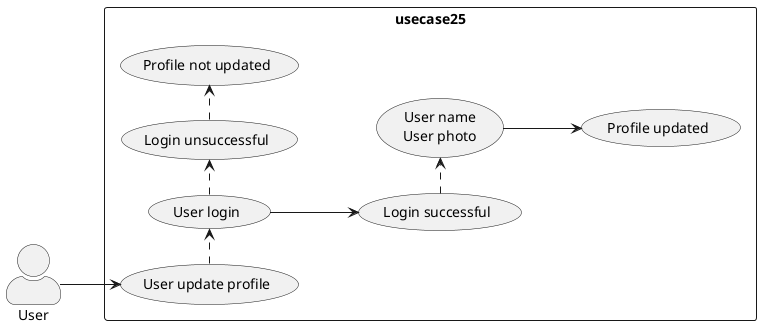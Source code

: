 @startuml User Update Profile

skinparam actorStyle awesome
left to right direction
skinparam packageStyle rectangle

actor User

rectangle usecase25{
  User --> (User update profile)
  (User update profile) .> (User login)
  (User login) --> (Login successful)  
  (Login successful) .> (User name\nUser photo)
  (User name\nUser photo) --> (Profile updated)
  (User login) .> (Login unsuccessful)
  (Login unsuccessful) .> (Profile not updated)  
  (User update profile)
}

@enduml